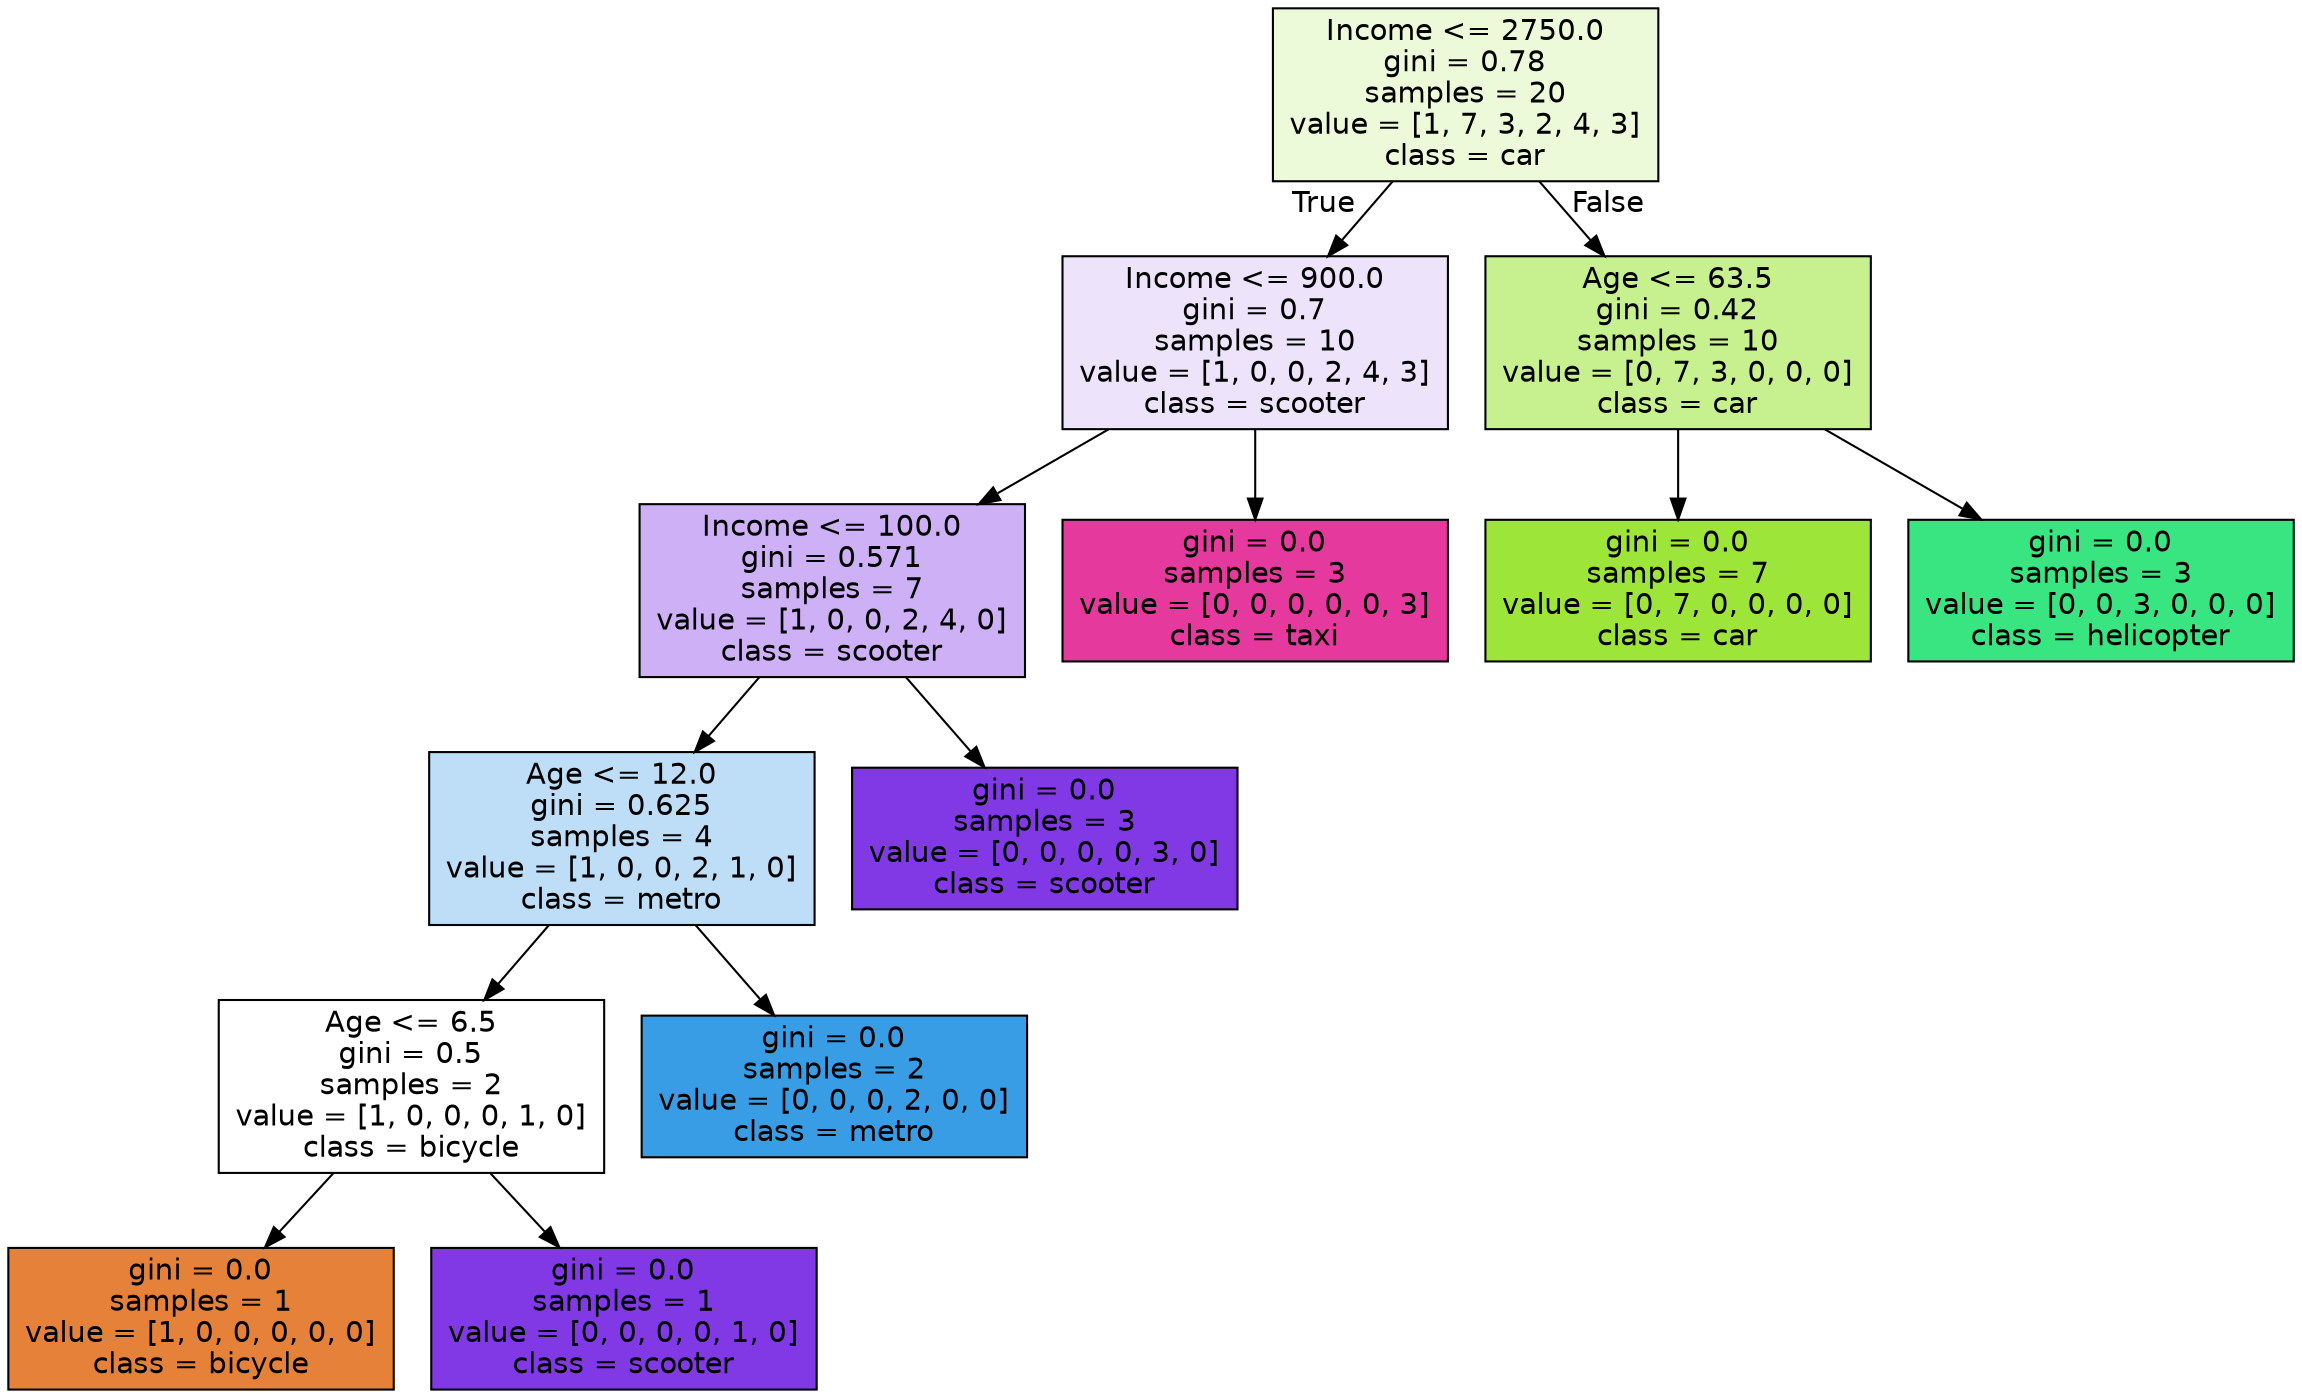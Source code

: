 digraph Tree {
node [shape=box, style="filled", color="black", fontname="helvetica"] ;
edge [fontname="helvetica"] ;
0 [label="Income <= 2750.0\ngini = 0.78\nsamples = 20\nvalue = [1, 7, 3, 2, 4, 3]\nclass = car", fillcolor="#edfada"] ;
1 [label="Income <= 900.0\ngini = 0.7\nsamples = 10\nvalue = [1, 0, 0, 2, 4, 3]\nclass = scooter", fillcolor="#ede3fb"] ;
0 -> 1 [labeldistance=2.5, labelangle=45, headlabel="True"] ;
2 [label="Income <= 100.0\ngini = 0.571\nsamples = 7\nvalue = [1, 0, 0, 2, 4, 0]\nclass = scooter", fillcolor="#cdb0f5"] ;
1 -> 2 ;
3 [label="Age <= 12.0\ngini = 0.625\nsamples = 4\nvalue = [1, 0, 0, 2, 1, 0]\nclass = metro", fillcolor="#bddef6"] ;
2 -> 3 ;
4 [label="Age <= 6.5\ngini = 0.5\nsamples = 2\nvalue = [1, 0, 0, 0, 1, 0]\nclass = bicycle", fillcolor="#ffffff"] ;
3 -> 4 ;
5 [label="gini = 0.0\nsamples = 1\nvalue = [1, 0, 0, 0, 0, 0]\nclass = bicycle", fillcolor="#e58139"] ;
4 -> 5 ;
6 [label="gini = 0.0\nsamples = 1\nvalue = [0, 0, 0, 0, 1, 0]\nclass = scooter", fillcolor="#8139e5"] ;
4 -> 6 ;
7 [label="gini = 0.0\nsamples = 2\nvalue = [0, 0, 0, 2, 0, 0]\nclass = metro", fillcolor="#399de5"] ;
3 -> 7 ;
8 [label="gini = 0.0\nsamples = 3\nvalue = [0, 0, 0, 0, 3, 0]\nclass = scooter", fillcolor="#8139e5"] ;
2 -> 8 ;
9 [label="gini = 0.0\nsamples = 3\nvalue = [0, 0, 0, 0, 0, 3]\nclass = taxi", fillcolor="#e5399d"] ;
1 -> 9 ;
10 [label="Age <= 63.5\ngini = 0.42\nsamples = 10\nvalue = [0, 7, 3, 0, 0, 0]\nclass = car", fillcolor="#c7f08e"] ;
0 -> 10 [labeldistance=2.5, labelangle=-45, headlabel="False"] ;
11 [label="gini = 0.0\nsamples = 7\nvalue = [0, 7, 0, 0, 0, 0]\nclass = car", fillcolor="#9de539"] ;
10 -> 11 ;
12 [label="gini = 0.0\nsamples = 3\nvalue = [0, 0, 3, 0, 0, 0]\nclass = helicopter", fillcolor="#39e581"] ;
10 -> 12 ;
}
